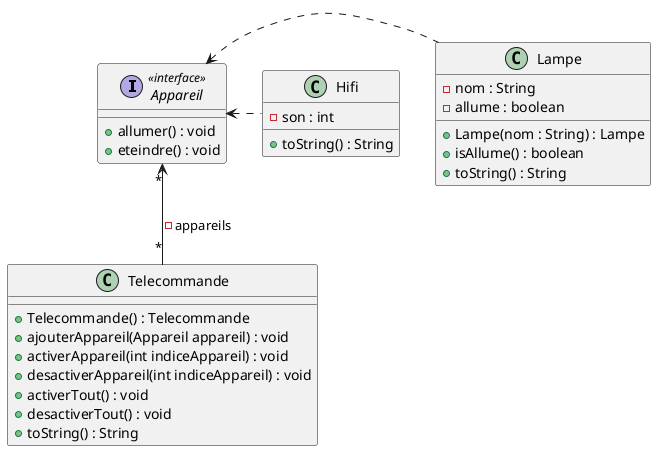 @startuml

interface Appareil <<interface>>{
    +allumer() : void
    +eteindre() : void
}

class Lampe{
    -nom : String
    -allume : boolean
    +Lampe(nom : String) : Lampe
    +isAllume() : boolean
    +toString() : String
}

class Telecommande{

    +Telecommande() : Telecommande
    +ajouterAppareil(Appareil appareil) : void
    +activerAppareil(int indiceAppareil) : void
    +desactiverAppareil(int indiceAppareil) : void
    +activerTout() : void
    +desactiverTout() : void
    +toString() : String
}

class Hifi{
    -son : int
    +toString() : String
}


Appareil <. Lampe
Appareil <. Hifi

Appareil "*" <-- "*" Telecommande : - appareils

@enduml